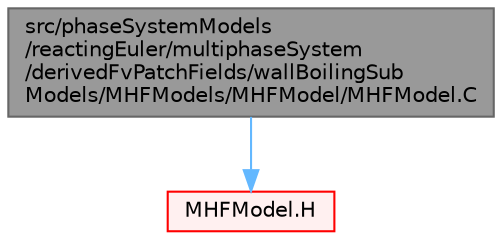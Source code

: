 digraph "src/phaseSystemModels/reactingEuler/multiphaseSystem/derivedFvPatchFields/wallBoilingSubModels/MHFModels/MHFModel/MHFModel.C"
{
 // LATEX_PDF_SIZE
  bgcolor="transparent";
  edge [fontname=Helvetica,fontsize=10,labelfontname=Helvetica,labelfontsize=10];
  node [fontname=Helvetica,fontsize=10,shape=box,height=0.2,width=0.4];
  Node1 [id="Node000001",label="src/phaseSystemModels\l/reactingEuler/multiphaseSystem\l/derivedFvPatchFields/wallBoilingSub\lModels/MHFModels/MHFModel/MHFModel.C",height=0.2,width=0.4,color="gray40", fillcolor="grey60", style="filled", fontcolor="black",tooltip=" "];
  Node1 -> Node2 [id="edge1_Node000001_Node000002",color="steelblue1",style="solid",tooltip=" "];
  Node2 [id="Node000002",label="MHFModel.H",height=0.2,width=0.4,color="red", fillcolor="#FFF0F0", style="filled",URL="$MHFModel_8H.html",tooltip=" "];
}
